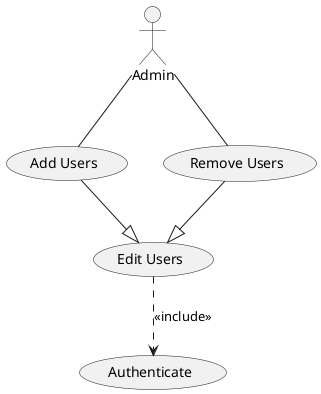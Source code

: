 @startuml associations

' Create an actor and several use cases
actor Admin as admin
usecase "Add Users" as add
usecase "Remove Users" as remove
usecase "Edit Users" as edit
(Authenticate) as authenticate

' simple association
admin -- add
admin -- remove

' generalization
add --|> edit
remove --|> edit

' include
edit ..> authenticate: <<include>>

@enduml